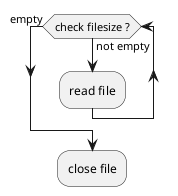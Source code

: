 ' 5.5 While loop, PlantUML Language Reference Guide (V8037, p. 68)
@startuml

while (check filesize ?) is (not empty)
    :read file;
endwhile (empty)

:close file;

@enduml
